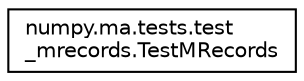 digraph "Graphical Class Hierarchy"
{
 // LATEX_PDF_SIZE
  edge [fontname="Helvetica",fontsize="10",labelfontname="Helvetica",labelfontsize="10"];
  node [fontname="Helvetica",fontsize="10",shape=record];
  rankdir="LR";
  Node0 [label="numpy.ma.tests.test\l_mrecords.TestMRecords",height=0.2,width=0.4,color="black", fillcolor="white", style="filled",URL="$classnumpy_1_1ma_1_1tests_1_1test__mrecords_1_1TestMRecords.html",tooltip=" "];
}
